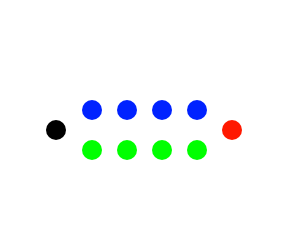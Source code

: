 <mxfile version="10.6.8" type="device"><diagram id="l04Ap5pb0QSyzww_U8X6" name="Page-1"><mxGraphModel dx="426" dy="625" grid="1" gridSize="10" guides="1" tooltips="1" connect="1" arrows="1" fold="1" page="1" pageScale="1" pageWidth="291" pageHeight="413" math="0" shadow="0"><root><mxCell id="0"/><mxCell id="1" parent="0"/><mxCell id="q4aEZLCzNsuD-Yx4deok-1" value="" style="ellipse;whiteSpace=wrap;html=1;aspect=fixed;fillColor=#FF1900;strokeColor=none;" vertex="1" parent="1"><mxGeometry x="160" y="170" width="10" height="10" as="geometry"/></mxCell><mxCell id="q4aEZLCzNsuD-Yx4deok-2" value="" style="ellipse;whiteSpace=wrap;html=1;aspect=fixed;fillColor=#000000;strokeColor=none;" vertex="1" parent="1"><mxGeometry x="72" y="170" width="10" height="10" as="geometry"/></mxCell><mxCell id="q4aEZLCzNsuD-Yx4deok-3" value="" style="ellipse;whiteSpace=wrap;html=1;aspect=fixed;fillColor=#00FF00;strokeColor=none;" vertex="1" parent="1"><mxGeometry x="90" y="180" width="10" height="10" as="geometry"/></mxCell><mxCell id="q4aEZLCzNsuD-Yx4deok-4" value="" style="ellipse;whiteSpace=wrap;html=1;aspect=fixed;fillColor=#00FF00;strokeColor=none;" vertex="1" parent="1"><mxGeometry x="107.5" y="180" width="10" height="10" as="geometry"/></mxCell><mxCell id="q4aEZLCzNsuD-Yx4deok-5" value="" style="ellipse;whiteSpace=wrap;html=1;aspect=fixed;fillColor=#00FF00;strokeColor=none;" vertex="1" parent="1"><mxGeometry x="125" y="180" width="10" height="10" as="geometry"/></mxCell><mxCell id="q4aEZLCzNsuD-Yx4deok-6" value="" style="ellipse;whiteSpace=wrap;html=1;aspect=fixed;fillColor=#00FF00;strokeColor=none;" vertex="1" parent="1"><mxGeometry x="142.5" y="180" width="10" height="10" as="geometry"/></mxCell><mxCell id="q4aEZLCzNsuD-Yx4deok-7" value="" style="ellipse;whiteSpace=wrap;html=1;aspect=fixed;fillColor=#0022FF;strokeColor=none;" vertex="1" parent="1"><mxGeometry x="107.5" y="160" width="10" height="10" as="geometry"/></mxCell><mxCell id="q4aEZLCzNsuD-Yx4deok-8" value="" style="ellipse;whiteSpace=wrap;html=1;aspect=fixed;fillColor=#0022FF;strokeColor=none;" vertex="1" parent="1"><mxGeometry x="125" y="160" width="10" height="10" as="geometry"/></mxCell><mxCell id="q4aEZLCzNsuD-Yx4deok-9" value="" style="ellipse;whiteSpace=wrap;html=1;aspect=fixed;fillColor=#0022FF;strokeColor=none;" vertex="1" parent="1"><mxGeometry x="142.5" y="160" width="10" height="10" as="geometry"/></mxCell><mxCell id="q4aEZLCzNsuD-Yx4deok-10" value="" style="ellipse;whiteSpace=wrap;html=1;aspect=fixed;fillColor=#0022FF;strokeColor=none;" vertex="1" parent="1"><mxGeometry x="90" y="160" width="10" height="10" as="geometry"/></mxCell><mxCell id="q4aEZLCzNsuD-Yx4deok-11" value="" style="rounded=0;whiteSpace=wrap;html=1;fillColor=#FFFFFF;strokeColor=none;" vertex="1" parent="1"><mxGeometry x="49" y="110" width="41" height="30" as="geometry"/></mxCell><mxCell id="q4aEZLCzNsuD-Yx4deok-12" value="" style="rounded=0;whiteSpace=wrap;html=1;fillColor=#FFFFFF;strokeColor=none;" vertex="1" parent="1"><mxGeometry x="152.5" y="200" width="41" height="30" as="geometry"/></mxCell></root></mxGraphModel></diagram></mxfile>